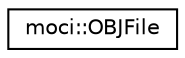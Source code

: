 digraph "Graphical Class Hierarchy"
{
 // INTERACTIVE_SVG=YES
  edge [fontname="Helvetica",fontsize="10",labelfontname="Helvetica",labelfontsize="10"];
  node [fontname="Helvetica",fontsize="10",shape=record];
  rankdir="LR";
  Node0 [label="moci::OBJFile",height=0.2,width=0.4,color="black", fillcolor="white", style="filled",URL="$classmoci_1_1OBJFile.html",tooltip="Simple Wavefront OBJ file loader. "];
}
